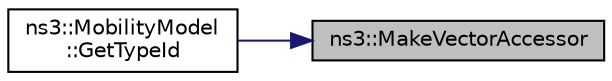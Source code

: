 digraph "ns3::MakeVectorAccessor"
{
 // LATEX_PDF_SIZE
  edge [fontname="Helvetica",fontsize="10",labelfontname="Helvetica",labelfontsize="10"];
  node [fontname="Helvetica",fontsize="10",shape=record];
  rankdir="RL";
  Node1 [label="ns3::MakeVectorAccessor",height=0.2,width=0.4,color="black", fillcolor="grey75", style="filled", fontcolor="black",tooltip="Create an AttributeAccessor for a class data member, or a lone class get functor or set method."];
  Node1 -> Node2 [dir="back",color="midnightblue",fontsize="10",style="solid",fontname="Helvetica"];
  Node2 [label="ns3::MobilityModel\l::GetTypeId",height=0.2,width=0.4,color="black", fillcolor="white", style="filled",URL="$classns3_1_1_mobility_model.html#a3d1346ba74cc805812fac131070ba439",tooltip="Register this type with the TypeId system."];
}
